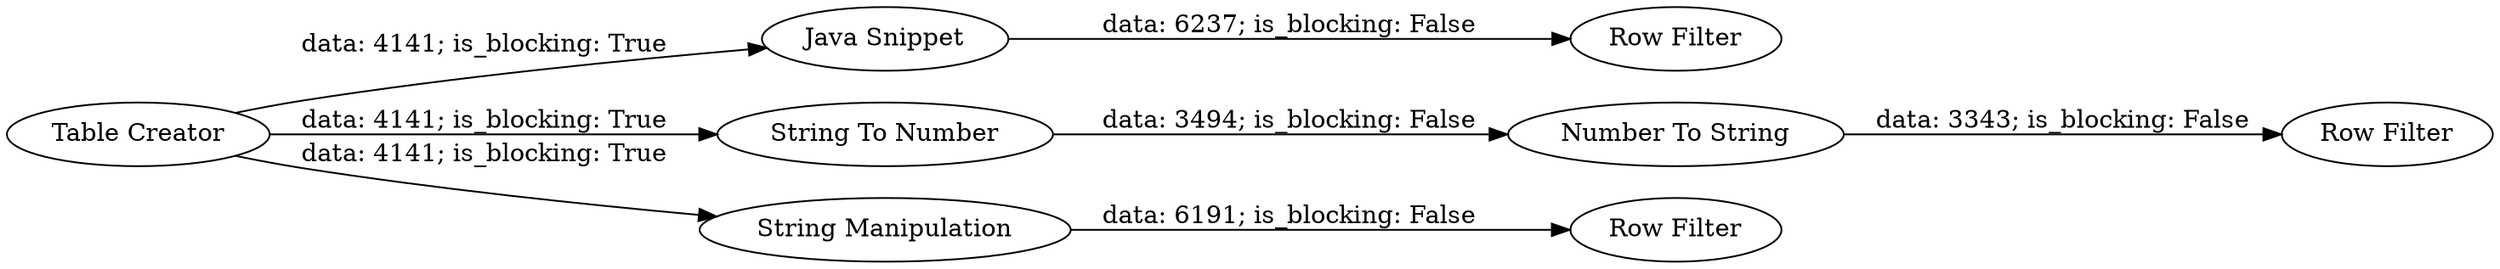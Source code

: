 digraph {
	"8180251757830163560_9" [label="Row Filter"]
	"8180251757830163560_6" [label="Java Snippet"]
	"8180251757830163560_3" [label="String To Number"]
	"8180251757830163560_7" [label="Row Filter"]
	"8180251757830163560_1" [label="Table Creator"]
	"8180251757830163560_5" [label="Number To String"]
	"8180251757830163560_4" [label="Row Filter"]
	"8180251757830163560_8" [label="String Manipulation"]
	"8180251757830163560_6" -> "8180251757830163560_7" [label="data: 6237; is_blocking: False"]
	"8180251757830163560_3" -> "8180251757830163560_5" [label="data: 3494; is_blocking: False"]
	"8180251757830163560_5" -> "8180251757830163560_4" [label="data: 3343; is_blocking: False"]
	"8180251757830163560_1" -> "8180251757830163560_6" [label="data: 4141; is_blocking: True"]
	"8180251757830163560_1" -> "8180251757830163560_8" [label="data: 4141; is_blocking: True"]
	"8180251757830163560_8" -> "8180251757830163560_9" [label="data: 6191; is_blocking: False"]
	"8180251757830163560_1" -> "8180251757830163560_3" [label="data: 4141; is_blocking: True"]
	rankdir=LR
}
